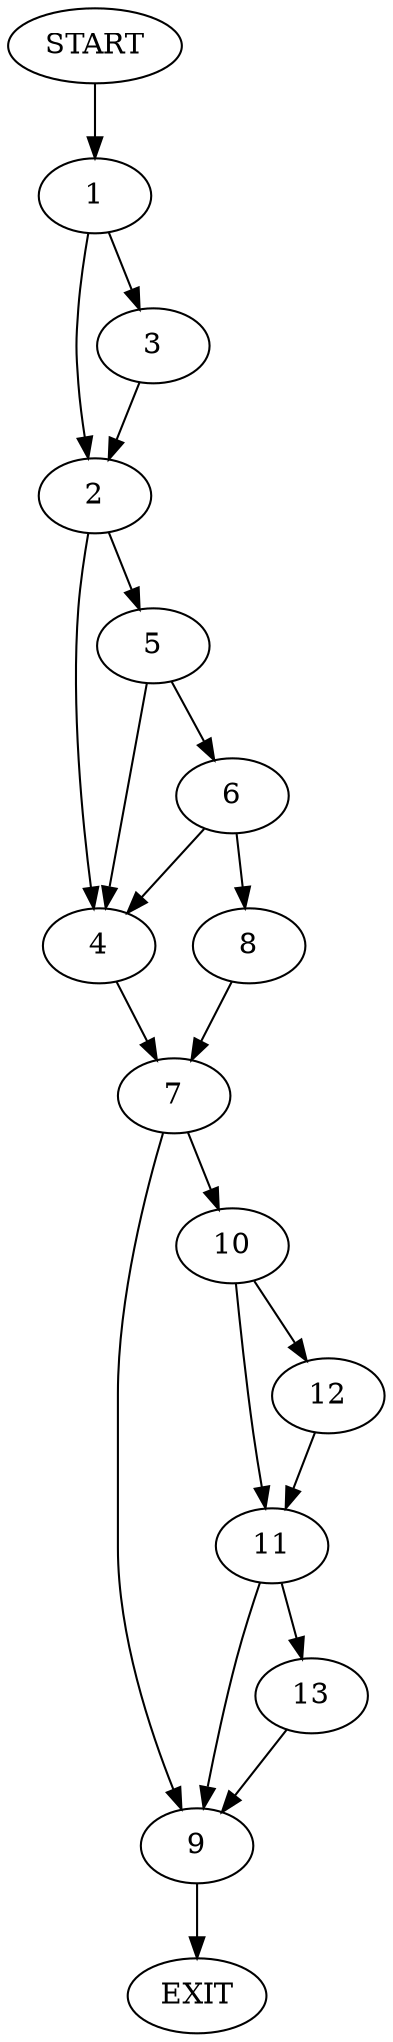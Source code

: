 digraph {
0 [label="START"]
14 [label="EXIT"]
0 -> 1
1 -> 2
1 -> 3
2 -> 4
2 -> 5
3 -> 2
5 -> 6
5 -> 4
4 -> 7
6 -> 4
6 -> 8
8 -> 7
7 -> 9
7 -> 10
9 -> 14
10 -> 11
10 -> 12
11 -> 13
11 -> 9
12 -> 11
13 -> 9
}
